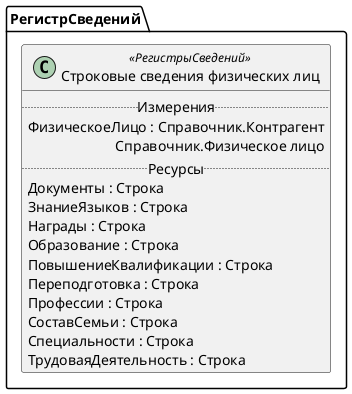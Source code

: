 ﻿@startuml СтроковыеСведенияФизическихЛиц
'!include templates.wsd
'..\include templates.wsd
class РегистрСведений.СтроковыеСведенияФизическихЛиц as "Строковые сведения физических лиц" <<РегистрыСведений>>
{
..Измерения..
ФизическоеЛицо : Справочник.Контрагент\rСправочник.Физическое лицо
..Ресурсы..
Документы : Строка
ЗнаниеЯзыков : Строка
Награды : Строка
Образование : Строка
ПовышениеКвалификации : Строка
Переподготовка : Строка
Профессии : Строка
СоставСемьи : Строка
Специальности : Строка
ТрудоваяДеятельность : Строка
}
@enduml
